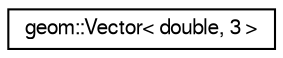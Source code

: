 digraph "Graficzna hierarchia klas"
{
 // LATEX_PDF_SIZE
  edge [fontname="FreeSans",fontsize="10",labelfontname="FreeSans",labelfontsize="10"];
  node [fontname="FreeSans",fontsize="10",shape=record];
  rankdir="LR";
  Node0 [label="geom::Vector\< double, 3 \>",height=0.2,width=0.4,color="black", fillcolor="white", style="filled",URL="$classgeom_1_1Vector.html",tooltip=" "];
}

